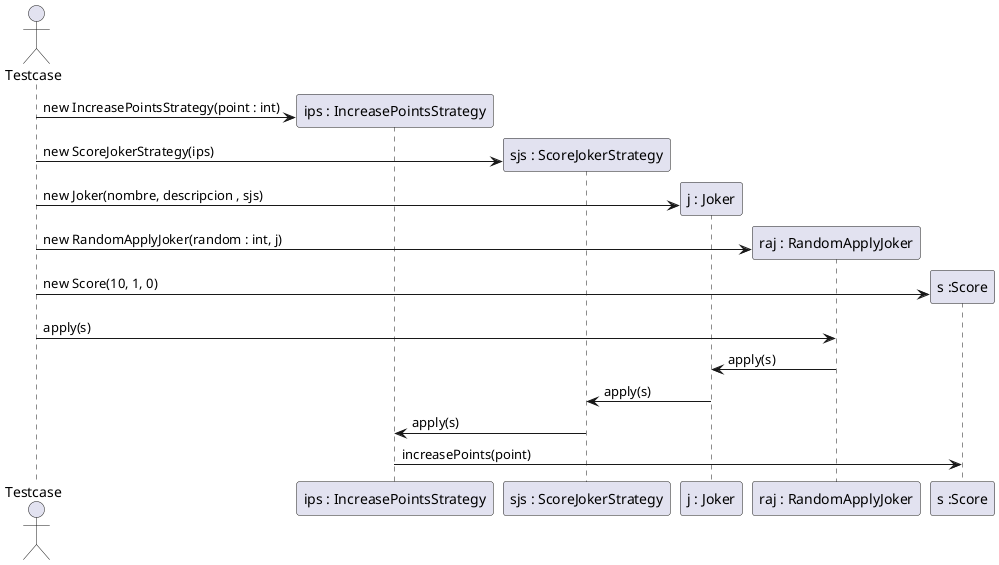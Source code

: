 @startumlactor Testcasecreate "ips : IncreasePointsStrategy" as ipsTestcase -> ips: new IncreasePointsStrategy(point : int)create "sjs : ScoreJokerStrategy" as sjsTestcase -> sjs: new ScoreJokerStrategy(ips)create "j : Joker" as jTestcase -> j: new Joker(nombre, descripcion , sjs)create "raj : RandomApplyJoker" as rajTestcase -> raj: new RandomApplyJoker(random : int, j)create "s :Score" as sTestcase -> s: new Score(10, 1, 0)Testcase -> raj: apply(s)raj -> j: apply(s)j -> sjs: apply(s)sjs -> ips: apply(s)ips -> s: increasePoints(point)@enduml